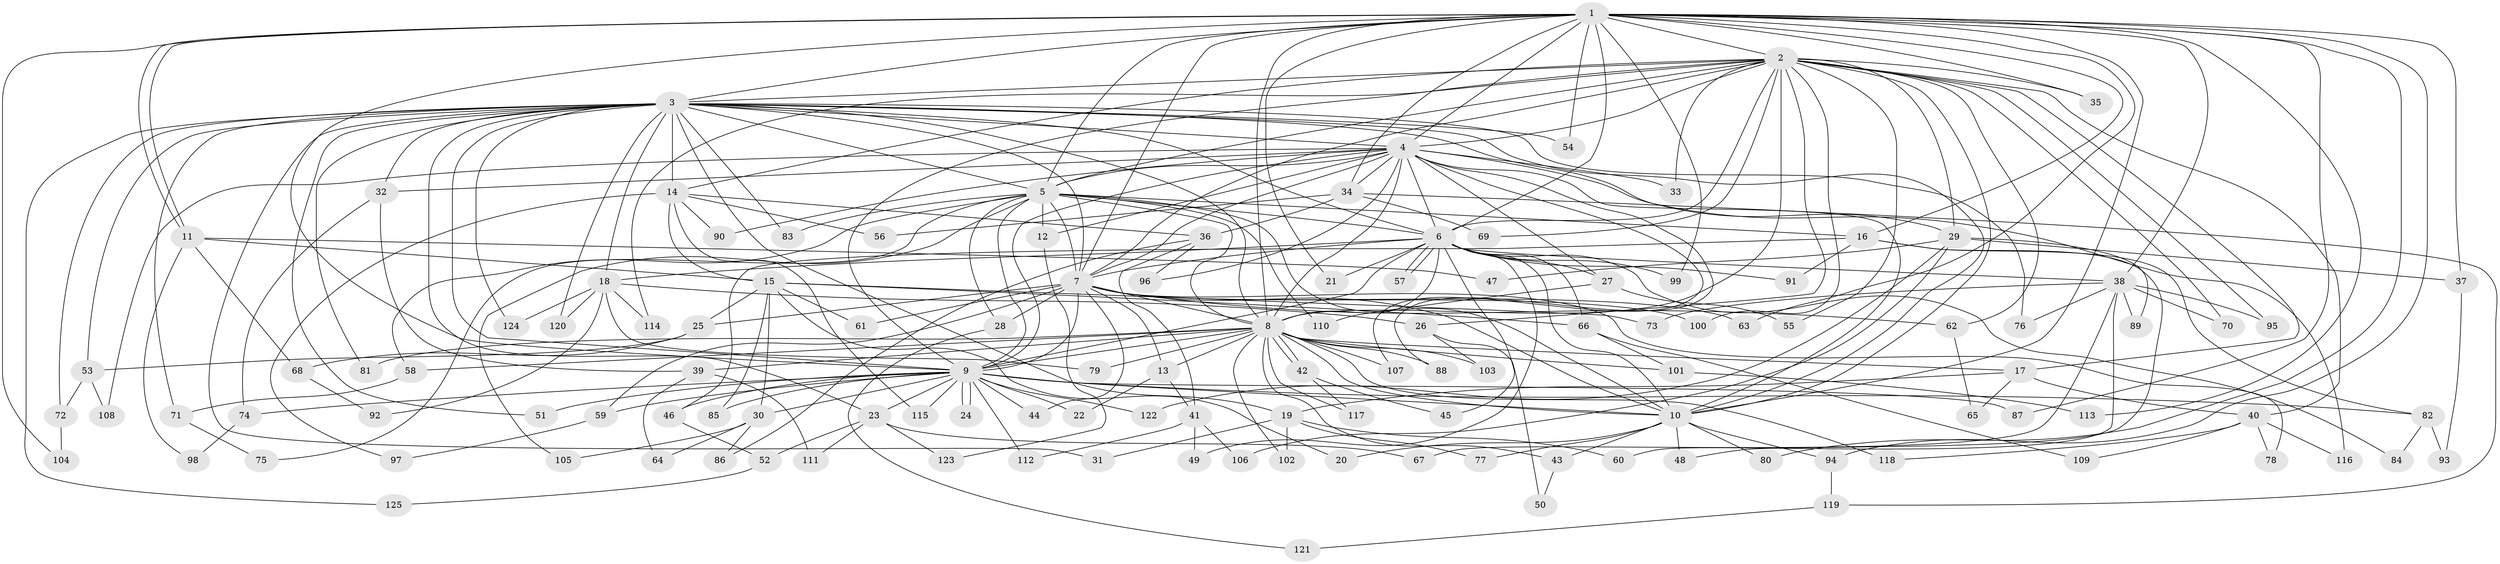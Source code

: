 // Generated by graph-tools (version 1.1) at 2025/11/02/27/25 16:11:04]
// undirected, 125 vertices, 275 edges
graph export_dot {
graph [start="1"]
  node [color=gray90,style=filled];
  1;
  2;
  3;
  4;
  5;
  6;
  7;
  8;
  9;
  10;
  11;
  12;
  13;
  14;
  15;
  16;
  17;
  18;
  19;
  20;
  21;
  22;
  23;
  24;
  25;
  26;
  27;
  28;
  29;
  30;
  31;
  32;
  33;
  34;
  35;
  36;
  37;
  38;
  39;
  40;
  41;
  42;
  43;
  44;
  45;
  46;
  47;
  48;
  49;
  50;
  51;
  52;
  53;
  54;
  55;
  56;
  57;
  58;
  59;
  60;
  61;
  62;
  63;
  64;
  65;
  66;
  67;
  68;
  69;
  70;
  71;
  72;
  73;
  74;
  75;
  76;
  77;
  78;
  79;
  80;
  81;
  82;
  83;
  84;
  85;
  86;
  87;
  88;
  89;
  90;
  91;
  92;
  93;
  94;
  95;
  96;
  97;
  98;
  99;
  100;
  101;
  102;
  103;
  104;
  105;
  106;
  107;
  108;
  109;
  110;
  111;
  112;
  113;
  114;
  115;
  116;
  117;
  118;
  119;
  120;
  121;
  122;
  123;
  124;
  125;
  1 -- 2;
  1 -- 3;
  1 -- 4;
  1 -- 5;
  1 -- 6;
  1 -- 7;
  1 -- 8;
  1 -- 9;
  1 -- 10;
  1 -- 11;
  1 -- 11;
  1 -- 16;
  1 -- 21;
  1 -- 34;
  1 -- 35;
  1 -- 37;
  1 -- 38;
  1 -- 54;
  1 -- 63;
  1 -- 80;
  1 -- 87;
  1 -- 94;
  1 -- 99;
  1 -- 104;
  1 -- 113;
  2 -- 3;
  2 -- 4;
  2 -- 5;
  2 -- 6;
  2 -- 7;
  2 -- 8;
  2 -- 9;
  2 -- 10;
  2 -- 14;
  2 -- 17;
  2 -- 26;
  2 -- 29;
  2 -- 33;
  2 -- 35;
  2 -- 40;
  2 -- 55;
  2 -- 62;
  2 -- 69;
  2 -- 70;
  2 -- 95;
  2 -- 100;
  2 -- 114;
  3 -- 4;
  3 -- 5;
  3 -- 6;
  3 -- 7;
  3 -- 8;
  3 -- 9;
  3 -- 10;
  3 -- 14;
  3 -- 18;
  3 -- 19;
  3 -- 23;
  3 -- 29;
  3 -- 31;
  3 -- 32;
  3 -- 51;
  3 -- 53;
  3 -- 54;
  3 -- 71;
  3 -- 72;
  3 -- 76;
  3 -- 81;
  3 -- 83;
  3 -- 120;
  3 -- 124;
  3 -- 125;
  4 -- 5;
  4 -- 6;
  4 -- 7;
  4 -- 8;
  4 -- 9;
  4 -- 10;
  4 -- 12;
  4 -- 27;
  4 -- 32;
  4 -- 33;
  4 -- 34;
  4 -- 88;
  4 -- 90;
  4 -- 96;
  4 -- 107;
  4 -- 108;
  4 -- 116;
  5 -- 6;
  5 -- 7;
  5 -- 8;
  5 -- 9;
  5 -- 10;
  5 -- 12;
  5 -- 16;
  5 -- 28;
  5 -- 58;
  5 -- 75;
  5 -- 83;
  5 -- 105;
  5 -- 110;
  6 -- 7;
  6 -- 8;
  6 -- 9;
  6 -- 10;
  6 -- 18;
  6 -- 21;
  6 -- 27;
  6 -- 38;
  6 -- 45;
  6 -- 49;
  6 -- 57;
  6 -- 57;
  6 -- 66;
  6 -- 84;
  6 -- 91;
  6 -- 99;
  7 -- 8;
  7 -- 9;
  7 -- 10;
  7 -- 13;
  7 -- 25;
  7 -- 28;
  7 -- 44;
  7 -- 59;
  7 -- 61;
  7 -- 62;
  7 -- 63;
  7 -- 78;
  7 -- 100;
  8 -- 9;
  8 -- 10;
  8 -- 13;
  8 -- 17;
  8 -- 39;
  8 -- 42;
  8 -- 42;
  8 -- 43;
  8 -- 58;
  8 -- 79;
  8 -- 81;
  8 -- 88;
  8 -- 101;
  8 -- 102;
  8 -- 103;
  8 -- 107;
  8 -- 117;
  8 -- 118;
  9 -- 10;
  9 -- 22;
  9 -- 23;
  9 -- 24;
  9 -- 24;
  9 -- 30;
  9 -- 44;
  9 -- 46;
  9 -- 51;
  9 -- 59;
  9 -- 74;
  9 -- 82;
  9 -- 85;
  9 -- 87;
  9 -- 112;
  9 -- 115;
  9 -- 122;
  10 -- 20;
  10 -- 43;
  10 -- 48;
  10 -- 77;
  10 -- 80;
  10 -- 94;
  11 -- 15;
  11 -- 47;
  11 -- 68;
  11 -- 98;
  12 -- 123;
  13 -- 22;
  13 -- 41;
  14 -- 15;
  14 -- 36;
  14 -- 56;
  14 -- 90;
  14 -- 97;
  14 -- 115;
  15 -- 20;
  15 -- 25;
  15 -- 30;
  15 -- 61;
  15 -- 66;
  15 -- 73;
  15 -- 85;
  16 -- 46;
  16 -- 48;
  16 -- 82;
  16 -- 91;
  17 -- 19;
  17 -- 40;
  17 -- 65;
  18 -- 26;
  18 -- 79;
  18 -- 92;
  18 -- 114;
  18 -- 120;
  18 -- 124;
  19 -- 31;
  19 -- 60;
  19 -- 77;
  19 -- 102;
  23 -- 52;
  23 -- 67;
  23 -- 111;
  23 -- 123;
  25 -- 53;
  25 -- 68;
  26 -- 50;
  26 -- 103;
  27 -- 55;
  27 -- 110;
  28 -- 121;
  29 -- 37;
  29 -- 47;
  29 -- 89;
  29 -- 106;
  29 -- 122;
  30 -- 64;
  30 -- 86;
  30 -- 105;
  32 -- 39;
  32 -- 74;
  34 -- 36;
  34 -- 56;
  34 -- 69;
  34 -- 119;
  36 -- 41;
  36 -- 86;
  36 -- 96;
  37 -- 93;
  38 -- 60;
  38 -- 67;
  38 -- 70;
  38 -- 73;
  38 -- 76;
  38 -- 89;
  38 -- 95;
  39 -- 64;
  39 -- 111;
  40 -- 78;
  40 -- 109;
  40 -- 116;
  40 -- 118;
  41 -- 49;
  41 -- 106;
  41 -- 112;
  42 -- 45;
  42 -- 117;
  43 -- 50;
  46 -- 52;
  52 -- 125;
  53 -- 72;
  53 -- 108;
  58 -- 71;
  59 -- 97;
  62 -- 65;
  66 -- 101;
  66 -- 109;
  68 -- 92;
  71 -- 75;
  72 -- 104;
  74 -- 98;
  82 -- 84;
  82 -- 93;
  94 -- 119;
  101 -- 113;
  119 -- 121;
}
